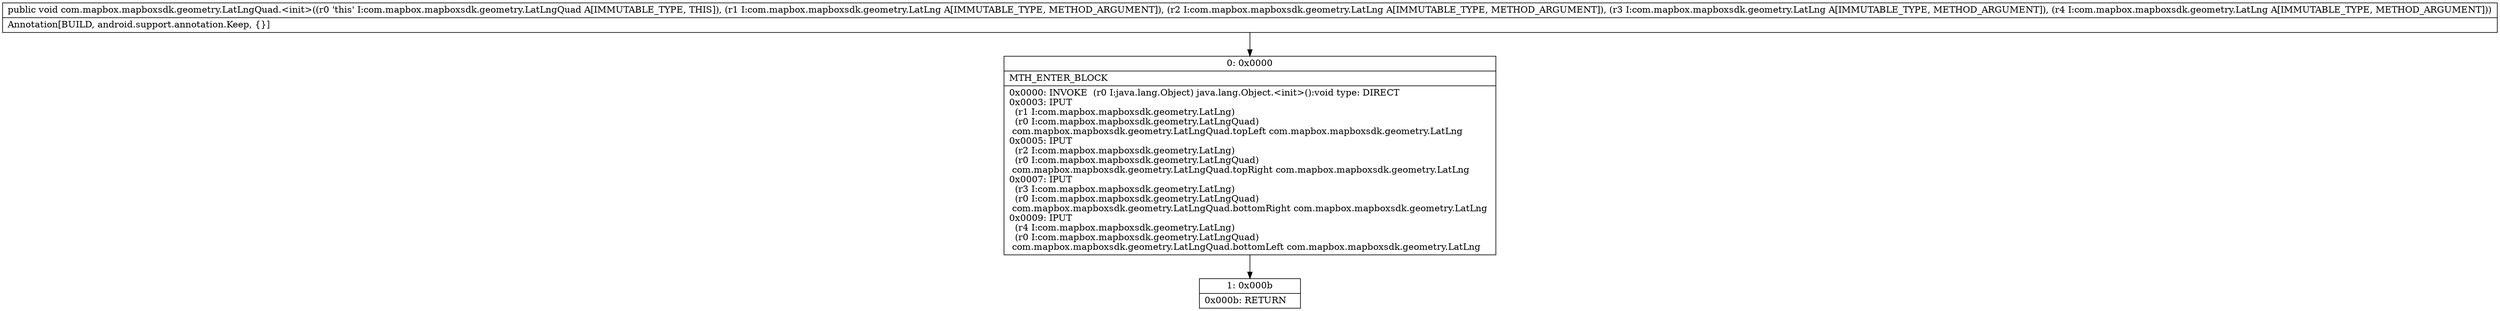 digraph "CFG forcom.mapbox.mapboxsdk.geometry.LatLngQuad.\<init\>(Lcom\/mapbox\/mapboxsdk\/geometry\/LatLng;Lcom\/mapbox\/mapboxsdk\/geometry\/LatLng;Lcom\/mapbox\/mapboxsdk\/geometry\/LatLng;Lcom\/mapbox\/mapboxsdk\/geometry\/LatLng;)V" {
Node_0 [shape=record,label="{0\:\ 0x0000|MTH_ENTER_BLOCK\l|0x0000: INVOKE  (r0 I:java.lang.Object) java.lang.Object.\<init\>():void type: DIRECT \l0x0003: IPUT  \l  (r1 I:com.mapbox.mapboxsdk.geometry.LatLng)\l  (r0 I:com.mapbox.mapboxsdk.geometry.LatLngQuad)\l com.mapbox.mapboxsdk.geometry.LatLngQuad.topLeft com.mapbox.mapboxsdk.geometry.LatLng \l0x0005: IPUT  \l  (r2 I:com.mapbox.mapboxsdk.geometry.LatLng)\l  (r0 I:com.mapbox.mapboxsdk.geometry.LatLngQuad)\l com.mapbox.mapboxsdk.geometry.LatLngQuad.topRight com.mapbox.mapboxsdk.geometry.LatLng \l0x0007: IPUT  \l  (r3 I:com.mapbox.mapboxsdk.geometry.LatLng)\l  (r0 I:com.mapbox.mapboxsdk.geometry.LatLngQuad)\l com.mapbox.mapboxsdk.geometry.LatLngQuad.bottomRight com.mapbox.mapboxsdk.geometry.LatLng \l0x0009: IPUT  \l  (r4 I:com.mapbox.mapboxsdk.geometry.LatLng)\l  (r0 I:com.mapbox.mapboxsdk.geometry.LatLngQuad)\l com.mapbox.mapboxsdk.geometry.LatLngQuad.bottomLeft com.mapbox.mapboxsdk.geometry.LatLng \l}"];
Node_1 [shape=record,label="{1\:\ 0x000b|0x000b: RETURN   \l}"];
MethodNode[shape=record,label="{public void com.mapbox.mapboxsdk.geometry.LatLngQuad.\<init\>((r0 'this' I:com.mapbox.mapboxsdk.geometry.LatLngQuad A[IMMUTABLE_TYPE, THIS]), (r1 I:com.mapbox.mapboxsdk.geometry.LatLng A[IMMUTABLE_TYPE, METHOD_ARGUMENT]), (r2 I:com.mapbox.mapboxsdk.geometry.LatLng A[IMMUTABLE_TYPE, METHOD_ARGUMENT]), (r3 I:com.mapbox.mapboxsdk.geometry.LatLng A[IMMUTABLE_TYPE, METHOD_ARGUMENT]), (r4 I:com.mapbox.mapboxsdk.geometry.LatLng A[IMMUTABLE_TYPE, METHOD_ARGUMENT]))  | Annotation[BUILD, android.support.annotation.Keep, \{\}]\l}"];
MethodNode -> Node_0;
Node_0 -> Node_1;
}

